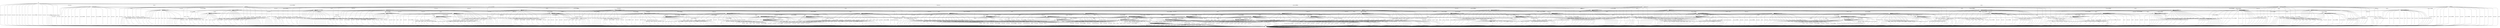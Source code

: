 digraph T4 {
0 [label="0"];
1 [label="1", shape=doublecircle];
2 [label="2"];
3 [label="3"];
4 [label="4"];
5 [label="5"];
6 [label="6"];
7 [label="7"];
8 [label="8"];
9 [label="9"];
10 [label="10"];
11 [label="11"];
12 [label="12"];
13 [label="13"];
14 [label="14"];
15 [label="15"];
16 [label="16"];
17 [label="17"];
18 [label="18"];
19 [label="19"];
20 [label="20"];
21 [label="21"];
22 [label="22"];
23 [label="23"];
24 [label="24"];
25 [label="25"];
26 [label="26"];
27 [label="27"];
28 [label="28"];
29 [label="29"];
30 [label="30"];
31 [label="31"];
32 [label="32"];
33 [label="33"];
34 [label="34"];
35 [label="35"];
36 [label="36"];
37 [label="37"];
38 [label="38"];
39 [label="39"];
40 [label="40"];
41 [label="41"];
42 [label="42"];
43 [label="43"];
44 [label="44"];
45 [label="45"];
46 [label="46"];
47 [label="47"];
48 [label="48"];
49 [label="49"];
50 [label="50"];
51 [label="51"];
52 [label="52"];
53 [label="53"];
54 [label="54"];
55 [label="55"];
56 [label="56"];
57 [label="57"];
58 [label="58"];
59 [label="59"];
60 [label="60"];
61 [label="61"];
62 [label="62"];
63 [label="63"];
64 [label="64"];
0 -> 0  [label="usr2_ni1_ne1"];
0 -> 0  [label="ai3_ce2"];
0 -> 0  [label="usr2_ai1_VoidReply"];
0 -> 0  [label="usr1_ai3_re2"];
0 -> 0  [label="usr1_ai2_re3"];
0 -> 0  [label="ai2_ce3"];
0 -> 0  [label="ai1_ce3"];
0 -> 0  [label="ai4_ce1"];
0 -> 0  [label="ai2_ce1"];
0 -> 0  [label="ai1_ce1"];
0 -> 0  [label="usr1_ai3_re1"];
0 -> 0  [label="usr1_ai2_VoidReply"];
0 -> 0  [label="usr4_ai1_VoidReply"];
0 -> 0  [label="ai3_ce1"];
0 -> 0  [label="usr1_ai2_re2"];
0 -> 0  [label="usr3_ai1_re1"];
0 -> 0  [label="usr1_ai2_re1"];
0 -> 0  [label="usr1_ai4_re1"];
0 -> 0  [label="usr1_ai1_VoidReply"];
0 -> 0  [label="usr1_ai4_re2"];
0 -> 0  [label="ai1_ce2"];
1 -> 0  [label="usr2_ni1_ne1"];
1 -> 0  [label="ai3_ce2"];
1 -> 1  [label="usr2_ai1_VoidReply"];
1 -> 0  [label="usr1_ai3_re2"];
1 -> 0  [label="usr1_ai2_re3"];
1 -> 1  [label="ai2_ce3"];
1 -> 0  [label="ai1_ce3"];
1 -> 0  [label="ai4_ce1"];
1 -> 0  [label="ai2_ce1"];
1 -> 0  [label="ai1_ce1"];
1 -> 0  [label="usr1_ai3_re1"];
1 -> 1  [label="usr1_ai2_VoidReply"];
1 -> 0  [label="usr4_ai1_VoidReply"];
1 -> 1  [label="ai3_ce1"];
1 -> 0  [label="usr1_ai2_re2"];
1 -> 1  [label="usr3_ai1_re1"];
1 -> 1  [label="usr1_ai2_re1"];
1 -> 0  [label="usr1_ai4_re1"];
1 -> 0  [label="usr1_ai1_VoidReply"];
1 -> 0  [label="usr1_ai4_re2"];
1 -> 0  [label="ai1_ce2"];
2 -> 0  [label="usr2_ni1_ne1"];
2 -> 0  [label="ai3_ce2"];
2 -> 1  [label="usr2_ai1_VoidReply"];
2 -> 0  [label="usr1_ai3_re2"];
2 -> 0  [label="usr1_ai2_re3"];
2 -> 2  [label="ai2_ce3"];
2 -> 0  [label="ai1_ce3"];
2 -> 0  [label="ai4_ce1"];
2 -> 0  [label="ai2_ce1"];
2 -> 0  [label="ai1_ce1"];
2 -> 0  [label="usr1_ai3_re1"];
2 -> 2  [label="usr1_ai2_VoidReply"];
2 -> 0  [label="usr4_ai1_VoidReply"];
2 -> 2  [label="ai3_ce1"];
2 -> 0  [label="usr1_ai2_re2"];
2 -> 2  [label="usr3_ai1_re1"];
2 -> 2  [label="usr1_ai2_re1"];
2 -> 0  [label="usr1_ai4_re1"];
2 -> 0  [label="usr1_ai1_VoidReply"];
2 -> 0  [label="usr1_ai4_re2"];
2 -> 0  [label="ai1_ce2"];
3 -> 0  [label="usr2_ni1_ne1"];
3 -> 0  [label="ai3_ce2"];
3 -> 3  [label="usr2_ai1_VoidReply"];
3 -> 0  [label="usr1_ai3_re2"];
3 -> 0  [label="usr1_ai2_re3"];
3 -> 1  [label="ai2_ce3"];
3 -> 0  [label="ai1_ce3"];
3 -> 0  [label="ai4_ce1"];
3 -> 0  [label="ai2_ce1"];
3 -> 0  [label="ai1_ce1"];
3 -> 0  [label="usr1_ai3_re1"];
3 -> 3  [label="usr1_ai2_VoidReply"];
3 -> 0  [label="usr4_ai1_VoidReply"];
3 -> 3  [label="ai3_ce1"];
3 -> 0  [label="usr1_ai2_re2"];
3 -> 3  [label="usr3_ai1_re1"];
3 -> 3  [label="usr1_ai2_re1"];
3 -> 0  [label="usr1_ai4_re1"];
3 -> 0  [label="usr1_ai1_VoidReply"];
3 -> 0  [label="usr1_ai4_re2"];
3 -> 0  [label="ai1_ce2"];
4 -> 0  [label="usr2_ni1_ne1"];
4 -> 0  [label="ai3_ce2"];
4 -> 4  [label="usr2_ai1_VoidReply"];
4 -> 0  [label="usr1_ai3_re2"];
4 -> 0  [label="usr1_ai2_re3"];
4 -> 4  [label="ai2_ce3"];
4 -> 0  [label="ai1_ce3"];
4 -> 0  [label="ai4_ce1"];
4 -> 0  [label="ai2_ce1"];
4 -> 0  [label="ai1_ce1"];
4 -> 0  [label="usr1_ai3_re1"];
4 -> 1  [label="usr1_ai2_VoidReply"];
4 -> 0  [label="usr4_ai1_VoidReply"];
4 -> 4  [label="ai3_ce1"];
4 -> 0  [label="usr1_ai2_re2"];
4 -> 4  [label="usr3_ai1_re1"];
4 -> 4  [label="usr1_ai2_re1"];
4 -> 0  [label="usr1_ai4_re1"];
4 -> 0  [label="usr1_ai1_VoidReply"];
4 -> 0  [label="usr1_ai4_re2"];
4 -> 0  [label="ai1_ce2"];
5 -> 0  [label="usr2_ni1_ne1"];
5 -> 0  [label="ai3_ce2"];
5 -> 5  [label="usr2_ai1_VoidReply"];
5 -> 0  [label="usr1_ai3_re2"];
5 -> 0  [label="usr1_ai2_re3"];
5 -> 5  [label="ai2_ce3"];
5 -> 0  [label="ai1_ce3"];
5 -> 0  [label="ai4_ce1"];
5 -> 0  [label="ai2_ce1"];
5 -> 0  [label="ai1_ce1"];
5 -> 0  [label="usr1_ai3_re1"];
5 -> 5  [label="usr1_ai2_VoidReply"];
5 -> 0  [label="usr4_ai1_VoidReply"];
5 -> 1  [label="ai3_ce1"];
5 -> 0  [label="usr1_ai2_re2"];
5 -> 5  [label="usr3_ai1_re1"];
5 -> 5  [label="usr1_ai2_re1"];
5 -> 0  [label="usr1_ai4_re1"];
5 -> 0  [label="usr1_ai1_VoidReply"];
5 -> 0  [label="usr1_ai4_re2"];
5 -> 0  [label="ai1_ce2"];
6 -> 0  [label="usr2_ni1_ne1"];
6 -> 0  [label="ai3_ce2"];
6 -> 6  [label="usr2_ai1_VoidReply"];
6 -> 0  [label="usr1_ai3_re2"];
6 -> 0  [label="usr1_ai2_re3"];
6 -> 6  [label="ai2_ce3"];
6 -> 0  [label="ai1_ce3"];
6 -> 0  [label="ai4_ce1"];
6 -> 0  [label="ai2_ce1"];
6 -> 0  [label="ai1_ce1"];
6 -> 0  [label="usr1_ai3_re1"];
6 -> 6  [label="usr1_ai2_VoidReply"];
6 -> 0  [label="usr4_ai1_VoidReply"];
6 -> 6  [label="ai3_ce1"];
6 -> 0  [label="usr1_ai2_re2"];
6 -> 1  [label="usr3_ai1_re1"];
6 -> 6  [label="usr1_ai2_re1"];
6 -> 0  [label="usr1_ai4_re1"];
6 -> 0  [label="usr1_ai1_VoidReply"];
6 -> 0  [label="usr1_ai4_re2"];
6 -> 0  [label="ai1_ce2"];
7 -> 0  [label="usr2_ni1_ne1"];
7 -> 0  [label="ai3_ce2"];
7 -> 7  [label="usr2_ai1_VoidReply"];
7 -> 0  [label="usr1_ai3_re2"];
7 -> 0  [label="usr1_ai2_re3"];
7 -> 7  [label="ai2_ce3"];
7 -> 0  [label="ai1_ce3"];
7 -> 0  [label="ai4_ce1"];
7 -> 0  [label="ai2_ce1"];
7 -> 0  [label="ai1_ce1"];
7 -> 0  [label="usr1_ai3_re1"];
7 -> 7  [label="usr1_ai2_VoidReply"];
7 -> 0  [label="usr4_ai1_VoidReply"];
7 -> 7  [label="ai3_ce1"];
7 -> 0  [label="usr1_ai2_re2"];
7 -> 7  [label="usr3_ai1_re1"];
7 -> 1  [label="usr1_ai2_re1"];
7 -> 0  [label="usr1_ai4_re1"];
7 -> 0  [label="usr1_ai1_VoidReply"];
7 -> 0  [label="usr1_ai4_re2"];
7 -> 0  [label="ai1_ce2"];
8 -> 0  [label="usr2_ni1_ne1"];
8 -> 0  [label="ai3_ce2"];
8 -> 3  [label="usr2_ai1_VoidReply"];
8 -> 0  [label="usr1_ai3_re2"];
8 -> 0  [label="usr1_ai2_re3"];
8 -> 2  [label="ai2_ce3"];
8 -> 0  [label="ai1_ce3"];
8 -> 0  [label="ai4_ce1"];
8 -> 0  [label="ai2_ce1"];
8 -> 0  [label="ai1_ce1"];
8 -> 0  [label="usr1_ai3_re1"];
8 -> 8  [label="usr1_ai2_VoidReply"];
8 -> 0  [label="usr4_ai1_VoidReply"];
8 -> 8  [label="ai3_ce1"];
8 -> 0  [label="usr1_ai2_re2"];
8 -> 8  [label="usr3_ai1_re1"];
8 -> 8  [label="usr1_ai2_re1"];
8 -> 0  [label="usr1_ai4_re1"];
8 -> 0  [label="usr1_ai1_VoidReply"];
8 -> 0  [label="usr1_ai4_re2"];
8 -> 0  [label="ai1_ce2"];
9 -> 0  [label="usr2_ni1_ne1"];
9 -> 0  [label="ai3_ce2"];
9 -> 9  [label="usr2_ai1_VoidReply"];
9 -> 0  [label="usr1_ai3_re2"];
9 -> 0  [label="usr1_ai2_re3"];
9 -> 4  [label="ai2_ce3"];
9 -> 0  [label="ai1_ce3"];
9 -> 0  [label="ai4_ce1"];
9 -> 0  [label="ai2_ce1"];
9 -> 0  [label="ai1_ce1"];
9 -> 0  [label="usr1_ai3_re1"];
9 -> 3  [label="usr1_ai2_VoidReply"];
9 -> 0  [label="usr4_ai1_VoidReply"];
9 -> 9  [label="ai3_ce1"];
9 -> 0  [label="usr1_ai2_re2"];
9 -> 9  [label="usr3_ai1_re1"];
9 -> 9  [label="usr1_ai2_re1"];
9 -> 0  [label="usr1_ai4_re1"];
9 -> 0  [label="usr1_ai1_VoidReply"];
9 -> 0  [label="usr1_ai4_re2"];
9 -> 0  [label="ai1_ce2"];
10 -> 0  [label="usr2_ni1_ne1"];
10 -> 0  [label="ai3_ce2"];
10 -> 10  [label="usr2_ai1_VoidReply"];
10 -> 0  [label="usr1_ai3_re2"];
10 -> 0  [label="usr1_ai2_re3"];
10 -> 5  [label="ai2_ce3"];
10 -> 0  [label="ai1_ce3"];
10 -> 0  [label="ai4_ce1"];
10 -> 0  [label="ai2_ce1"];
10 -> 0  [label="ai1_ce1"];
10 -> 0  [label="usr1_ai3_re1"];
10 -> 10  [label="usr1_ai2_VoidReply"];
10 -> 0  [label="usr4_ai1_VoidReply"];
10 -> 3  [label="ai3_ce1"];
10 -> 0  [label="usr1_ai2_re2"];
10 -> 10  [label="usr3_ai1_re1"];
10 -> 10  [label="usr1_ai2_re1"];
10 -> 0  [label="usr1_ai4_re1"];
10 -> 0  [label="usr1_ai1_VoidReply"];
10 -> 0  [label="usr1_ai4_re2"];
10 -> 0  [label="ai1_ce2"];
11 -> 0  [label="usr2_ni1_ne1"];
11 -> 0  [label="ai3_ce2"];
11 -> 11  [label="usr2_ai1_VoidReply"];
11 -> 0  [label="usr1_ai3_re2"];
11 -> 0  [label="usr1_ai2_re3"];
11 -> 6  [label="ai2_ce3"];
11 -> 0  [label="ai1_ce3"];
11 -> 0  [label="ai4_ce1"];
11 -> 0  [label="ai2_ce1"];
11 -> 0  [label="ai1_ce1"];
11 -> 0  [label="usr1_ai3_re1"];
11 -> 11  [label="usr1_ai2_VoidReply"];
11 -> 0  [label="usr4_ai1_VoidReply"];
11 -> 11  [label="ai3_ce1"];
11 -> 0  [label="usr1_ai2_re2"];
11 -> 3  [label="usr3_ai1_re1"];
11 -> 11  [label="usr1_ai2_re1"];
11 -> 0  [label="usr1_ai4_re1"];
11 -> 0  [label="usr1_ai1_VoidReply"];
11 -> 0  [label="usr1_ai4_re2"];
11 -> 0  [label="ai1_ce2"];
12 -> 0  [label="usr2_ni1_ne1"];
12 -> 0  [label="ai3_ce2"];
12 -> 12  [label="usr2_ai1_VoidReply"];
12 -> 0  [label="usr1_ai3_re2"];
12 -> 0  [label="usr1_ai2_re3"];
12 -> 7  [label="ai2_ce3"];
12 -> 0  [label="ai1_ce3"];
12 -> 0  [label="ai4_ce1"];
12 -> 0  [label="ai2_ce1"];
12 -> 0  [label="ai1_ce1"];
12 -> 0  [label="usr1_ai3_re1"];
12 -> 12  [label="usr1_ai2_VoidReply"];
12 -> 0  [label="usr4_ai1_VoidReply"];
12 -> 12  [label="ai3_ce1"];
12 -> 0  [label="usr1_ai2_re2"];
12 -> 12  [label="usr3_ai1_re1"];
12 -> 3  [label="usr1_ai2_re1"];
12 -> 0  [label="usr1_ai4_re1"];
12 -> 0  [label="usr1_ai1_VoidReply"];
12 -> 0  [label="usr1_ai4_re2"];
12 -> 0  [label="ai1_ce2"];
13 -> 0  [label="usr2_ni1_ne1"];
13 -> 0  [label="ai3_ce2"];
13 -> 4  [label="usr2_ai1_VoidReply"];
13 -> 0  [label="usr1_ai3_re2"];
13 -> 0  [label="usr1_ai2_re3"];
13 -> 13  [label="ai2_ce3"];
13 -> 0  [label="ai1_ce3"];
13 -> 0  [label="ai4_ce1"];
13 -> 0  [label="ai2_ce1"];
13 -> 0  [label="ai1_ce1"];
13 -> 0  [label="usr1_ai3_re1"];
13 -> 2  [label="usr1_ai2_VoidReply"];
13 -> 0  [label="usr4_ai1_VoidReply"];
13 -> 13  [label="ai3_ce1"];
13 -> 0  [label="usr1_ai2_re2"];
13 -> 13  [label="usr3_ai1_re1"];
13 -> 13  [label="usr1_ai2_re1"];
13 -> 0  [label="usr1_ai4_re1"];
13 -> 0  [label="usr1_ai1_VoidReply"];
13 -> 0  [label="usr1_ai4_re2"];
13 -> 0  [label="ai1_ce2"];
14 -> 0  [label="usr2_ni1_ne1"];
14 -> 0  [label="ai3_ce2"];
14 -> 5  [label="usr2_ai1_VoidReply"];
14 -> 0  [label="usr1_ai3_re2"];
14 -> 0  [label="usr1_ai2_re3"];
14 -> 14  [label="ai2_ce3"];
14 -> 0  [label="ai1_ce3"];
14 -> 0  [label="ai4_ce1"];
14 -> 0  [label="ai2_ce1"];
14 -> 0  [label="ai1_ce1"];
14 -> 0  [label="usr1_ai3_re1"];
14 -> 14  [label="usr1_ai2_VoidReply"];
14 -> 0  [label="usr4_ai1_VoidReply"];
14 -> 2  [label="ai3_ce1"];
14 -> 0  [label="usr1_ai2_re2"];
14 -> 14  [label="usr3_ai1_re1"];
14 -> 14  [label="usr1_ai2_re1"];
14 -> 0  [label="usr1_ai4_re1"];
14 -> 0  [label="usr1_ai1_VoidReply"];
14 -> 0  [label="usr1_ai4_re2"];
14 -> 0  [label="ai1_ce2"];
15 -> 0  [label="usr2_ni1_ne1"];
15 -> 0  [label="ai3_ce2"];
15 -> 6  [label="usr2_ai1_VoidReply"];
15 -> 0  [label="usr1_ai3_re2"];
15 -> 0  [label="usr1_ai2_re3"];
15 -> 15  [label="ai2_ce3"];
15 -> 0  [label="ai1_ce3"];
15 -> 0  [label="ai4_ce1"];
15 -> 0  [label="ai2_ce1"];
15 -> 0  [label="ai1_ce1"];
15 -> 0  [label="usr1_ai3_re1"];
15 -> 15  [label="usr1_ai2_VoidReply"];
15 -> 0  [label="usr4_ai1_VoidReply"];
15 -> 15  [label="ai3_ce1"];
15 -> 0  [label="usr1_ai2_re2"];
15 -> 2  [label="usr3_ai1_re1"];
15 -> 15  [label="usr1_ai2_re1"];
15 -> 0  [label="usr1_ai4_re1"];
15 -> 0  [label="usr1_ai1_VoidReply"];
15 -> 0  [label="usr1_ai4_re2"];
15 -> 0  [label="ai1_ce2"];
16 -> 0  [label="usr2_ni1_ne1"];
16 -> 0  [label="ai3_ce2"];
16 -> 7  [label="usr2_ai1_VoidReply"];
16 -> 0  [label="usr1_ai3_re2"];
16 -> 0  [label="usr1_ai2_re3"];
16 -> 16  [label="ai2_ce3"];
16 -> 0  [label="ai1_ce3"];
16 -> 0  [label="ai4_ce1"];
16 -> 0  [label="ai2_ce1"];
16 -> 0  [label="ai1_ce1"];
16 -> 0  [label="usr1_ai3_re1"];
16 -> 16  [label="usr1_ai2_VoidReply"];
16 -> 0  [label="usr4_ai1_VoidReply"];
16 -> 16  [label="ai3_ce1"];
16 -> 0  [label="usr1_ai2_re2"];
16 -> 16  [label="usr3_ai1_re1"];
16 -> 2  [label="usr1_ai2_re1"];
16 -> 0  [label="usr1_ai4_re1"];
16 -> 0  [label="usr1_ai1_VoidReply"];
16 -> 0  [label="usr1_ai4_re2"];
16 -> 0  [label="ai1_ce2"];
17 -> 0  [label="usr2_ni1_ne1"];
17 -> 0  [label="ai3_ce2"];
17 -> 17  [label="usr2_ai1_VoidReply"];
17 -> 0  [label="usr1_ai3_re2"];
17 -> 0  [label="usr1_ai2_re3"];
17 -> 17  [label="ai2_ce3"];
17 -> 0  [label="ai1_ce3"];
17 -> 0  [label="ai4_ce1"];
17 -> 0  [label="ai2_ce1"];
17 -> 0  [label="ai1_ce1"];
17 -> 0  [label="usr1_ai3_re1"];
17 -> 5  [label="usr1_ai2_VoidReply"];
17 -> 0  [label="usr4_ai1_VoidReply"];
17 -> 4  [label="ai3_ce1"];
17 -> 0  [label="usr1_ai2_re2"];
17 -> 17  [label="usr3_ai1_re1"];
17 -> 17  [label="usr1_ai2_re1"];
17 -> 0  [label="usr1_ai4_re1"];
17 -> 0  [label="usr1_ai1_VoidReply"];
17 -> 0  [label="usr1_ai4_re2"];
17 -> 0  [label="ai1_ce2"];
18 -> 0  [label="usr2_ni1_ne1"];
18 -> 0  [label="ai3_ce2"];
18 -> 18  [label="usr2_ai1_VoidReply"];
18 -> 0  [label="usr1_ai3_re2"];
18 -> 0  [label="usr1_ai2_re3"];
18 -> 18  [label="ai2_ce3"];
18 -> 0  [label="ai1_ce3"];
18 -> 0  [label="ai4_ce1"];
18 -> 0  [label="ai2_ce1"];
18 -> 0  [label="ai1_ce1"];
18 -> 0  [label="usr1_ai3_re1"];
18 -> 6  [label="usr1_ai2_VoidReply"];
18 -> 0  [label="usr4_ai1_VoidReply"];
18 -> 18  [label="ai3_ce1"];
18 -> 0  [label="usr1_ai2_re2"];
18 -> 4  [label="usr3_ai1_re1"];
18 -> 18  [label="usr1_ai2_re1"];
18 -> 0  [label="usr1_ai4_re1"];
18 -> 0  [label="usr1_ai1_VoidReply"];
18 -> 0  [label="usr1_ai4_re2"];
18 -> 0  [label="ai1_ce2"];
19 -> 0  [label="usr2_ni1_ne1"];
19 -> 0  [label="ai3_ce2"];
19 -> 19  [label="usr2_ai1_VoidReply"];
19 -> 0  [label="usr1_ai3_re2"];
19 -> 0  [label="usr1_ai2_re3"];
19 -> 19  [label="ai2_ce3"];
19 -> 0  [label="ai1_ce3"];
19 -> 0  [label="ai4_ce1"];
19 -> 0  [label="ai2_ce1"];
19 -> 0  [label="ai1_ce1"];
19 -> 0  [label="usr1_ai3_re1"];
19 -> 7  [label="usr1_ai2_VoidReply"];
19 -> 0  [label="usr4_ai1_VoidReply"];
19 -> 19  [label="ai3_ce1"];
19 -> 0  [label="usr1_ai2_re2"];
19 -> 19  [label="usr3_ai1_re1"];
19 -> 4  [label="usr1_ai2_re1"];
19 -> 0  [label="usr1_ai4_re1"];
19 -> 0  [label="usr1_ai1_VoidReply"];
19 -> 0  [label="usr1_ai4_re2"];
19 -> 0  [label="ai1_ce2"];
20 -> 0  [label="usr2_ni1_ne1"];
20 -> 0  [label="ai3_ce2"];
20 -> 20  [label="usr2_ai1_VoidReply"];
20 -> 0  [label="usr1_ai3_re2"];
20 -> 0  [label="usr1_ai2_re3"];
20 -> 20  [label="ai2_ce3"];
20 -> 0  [label="ai1_ce3"];
20 -> 0  [label="ai4_ce1"];
20 -> 0  [label="ai2_ce1"];
20 -> 0  [label="ai1_ce1"];
20 -> 0  [label="usr1_ai3_re1"];
20 -> 20  [label="usr1_ai2_VoidReply"];
20 -> 0  [label="usr4_ai1_VoidReply"];
20 -> 6  [label="ai3_ce1"];
20 -> 0  [label="usr1_ai2_re2"];
20 -> 5  [label="usr3_ai1_re1"];
20 -> 20  [label="usr1_ai2_re1"];
20 -> 0  [label="usr1_ai4_re1"];
20 -> 0  [label="usr1_ai1_VoidReply"];
20 -> 0  [label="usr1_ai4_re2"];
20 -> 0  [label="ai1_ce2"];
21 -> 0  [label="usr2_ni1_ne1"];
21 -> 0  [label="ai3_ce2"];
21 -> 21  [label="usr2_ai1_VoidReply"];
21 -> 0  [label="usr1_ai3_re2"];
21 -> 0  [label="usr1_ai2_re3"];
21 -> 21  [label="ai2_ce3"];
21 -> 0  [label="ai1_ce3"];
21 -> 0  [label="ai4_ce1"];
21 -> 0  [label="ai2_ce1"];
21 -> 0  [label="ai1_ce1"];
21 -> 0  [label="usr1_ai3_re1"];
21 -> 21  [label="usr1_ai2_VoidReply"];
21 -> 0  [label="usr4_ai1_VoidReply"];
21 -> 21  [label="ai3_ce1"];
21 -> 0  [label="usr1_ai2_re2"];
21 -> 7  [label="usr3_ai1_re1"];
21 -> 6  [label="usr1_ai2_re1"];
21 -> 0  [label="usr1_ai4_re1"];
21 -> 0  [label="usr1_ai1_VoidReply"];
21 -> 0  [label="usr1_ai4_re2"];
21 -> 0  [label="ai1_ce2"];
22 -> 0  [label="usr2_ni1_ne1"];
22 -> 0  [label="ai3_ce2"];
22 -> 18  [label="usr2_ai1_VoidReply"];
22 -> 0  [label="usr1_ai3_re2"];
22 -> 0  [label="usr1_ai2_re3"];
22 -> 22  [label="ai2_ce3"];
22 -> 0  [label="ai1_ce3"];
22 -> 0  [label="ai4_ce1"];
22 -> 0  [label="ai2_ce1"];
22 -> 0  [label="ai1_ce1"];
22 -> 0  [label="usr1_ai3_re1"];
22 -> 15  [label="usr1_ai2_VoidReply"];
22 -> 0  [label="usr4_ai1_VoidReply"];
22 -> 22  [label="ai3_ce1"];
22 -> 0  [label="usr1_ai2_re2"];
22 -> 13  [label="usr3_ai1_re1"];
22 -> 22  [label="usr1_ai2_re1"];
22 -> 0  [label="usr1_ai4_re1"];
22 -> 0  [label="usr1_ai1_VoidReply"];
22 -> 0  [label="usr1_ai4_re2"];
22 -> 0  [label="ai1_ce2"];
23 -> 0  [label="usr2_ni1_ne1"];
23 -> 0  [label="ai3_ce2"];
23 -> 23  [label="usr2_ai1_VoidReply"];
23 -> 0  [label="usr1_ai3_re2"];
23 -> 0  [label="usr1_ai2_re3"];
23 -> 18  [label="ai2_ce3"];
23 -> 0  [label="ai1_ce3"];
23 -> 0  [label="ai4_ce1"];
23 -> 0  [label="ai2_ce1"];
23 -> 0  [label="ai1_ce1"];
23 -> 0  [label="usr1_ai3_re1"];
23 -> 11  [label="usr1_ai2_VoidReply"];
23 -> 0  [label="usr4_ai1_VoidReply"];
23 -> 23  [label="ai3_ce1"];
23 -> 0  [label="usr1_ai2_re2"];
23 -> 9  [label="usr3_ai1_re1"];
23 -> 23  [label="usr1_ai2_re1"];
23 -> 0  [label="usr1_ai4_re1"];
23 -> 0  [label="usr1_ai1_VoidReply"];
23 -> 0  [label="usr1_ai4_re2"];
23 -> 0  [label="ai1_ce2"];
24 -> 0  [label="usr2_ni1_ne1"];
24 -> 0  [label="ai3_ce2"];
24 -> 24  [label="usr2_ai1_VoidReply"];
24 -> 0  [label="usr1_ai3_re2"];
24 -> 0  [label="usr1_ai2_re3"];
24 -> 24  [label="ai2_ce3"];
24 -> 0  [label="ai1_ce3"];
24 -> 0  [label="ai4_ce1"];
24 -> 0  [label="ai2_ce1"];
24 -> 0  [label="ai1_ce1"];
24 -> 0  [label="usr1_ai3_re1"];
24 -> 20  [label="usr1_ai2_VoidReply"];
24 -> 0  [label="usr4_ai1_VoidReply"];
24 -> 18  [label="ai3_ce1"];
24 -> 0  [label="usr1_ai2_re2"];
24 -> 17  [label="usr3_ai1_re1"];
24 -> 24  [label="usr1_ai2_re1"];
24 -> 0  [label="usr1_ai4_re1"];
24 -> 0  [label="usr1_ai1_VoidReply"];
24 -> 0  [label="usr1_ai4_re2"];
24 -> 0  [label="ai1_ce2"];
25 -> 0  [label="usr2_ni1_ne1"];
25 -> 0  [label="ai3_ce2"];
25 -> 25  [label="usr2_ai1_VoidReply"];
25 -> 0  [label="usr1_ai3_re2"];
25 -> 0  [label="usr1_ai2_re3"];
25 -> 25  [label="ai2_ce3"];
25 -> 0  [label="ai1_ce3"];
25 -> 0  [label="ai4_ce1"];
25 -> 0  [label="ai2_ce1"];
25 -> 0  [label="ai1_ce1"];
25 -> 0  [label="usr1_ai3_re1"];
25 -> 21  [label="usr1_ai2_VoidReply"];
25 -> 0  [label="usr4_ai1_VoidReply"];
25 -> 25  [label="ai3_ce1"];
25 -> 0  [label="usr1_ai2_re2"];
25 -> 19  [label="usr3_ai1_re1"];
25 -> 18  [label="usr1_ai2_re1"];
25 -> 0  [label="usr1_ai4_re1"];
25 -> 0  [label="usr1_ai1_VoidReply"];
25 -> 0  [label="usr1_ai4_re2"];
25 -> 0  [label="ai1_ce2"];
26 -> 0  [label="usr2_ni1_ne1"];
26 -> 0  [label="ai3_ce2"];
26 -> 10  [label="usr2_ai1_VoidReply"];
26 -> 0  [label="usr1_ai3_re2"];
26 -> 0  [label="usr1_ai2_re3"];
26 -> 14  [label="ai2_ce3"];
26 -> 0  [label="ai1_ce3"];
26 -> 0  [label="ai4_ce1"];
26 -> 0  [label="ai2_ce1"];
26 -> 0  [label="ai1_ce1"];
26 -> 0  [label="usr1_ai3_re1"];
26 -> 26  [label="usr1_ai2_VoidReply"];
26 -> 0  [label="usr4_ai1_VoidReply"];
26 -> 8  [label="ai3_ce1"];
26 -> 0  [label="usr1_ai2_re2"];
26 -> 26  [label="usr3_ai1_re1"];
26 -> 26  [label="usr1_ai2_re1"];
26 -> 0  [label="usr1_ai4_re1"];
26 -> 0  [label="usr1_ai1_VoidReply"];
26 -> 0  [label="usr1_ai4_re2"];
26 -> 0  [label="ai1_ce2"];
27 -> 0  [label="usr2_ni1_ne1"];
27 -> 0  [label="ai3_ce2"];
27 -> 17  [label="usr2_ai1_VoidReply"];
27 -> 0  [label="usr1_ai3_re2"];
27 -> 0  [label="usr1_ai2_re3"];
27 -> 27  [label="ai2_ce3"];
27 -> 0  [label="ai1_ce3"];
27 -> 0  [label="ai4_ce1"];
27 -> 0  [label="ai2_ce1"];
27 -> 0  [label="ai1_ce1"];
27 -> 0  [label="usr1_ai3_re1"];
27 -> 14  [label="usr1_ai2_VoidReply"];
27 -> 0  [label="usr4_ai1_VoidReply"];
27 -> 13  [label="ai3_ce1"];
27 -> 0  [label="usr1_ai2_re2"];
27 -> 27  [label="usr3_ai1_re1"];
27 -> 27  [label="usr1_ai2_re1"];
27 -> 0  [label="usr1_ai4_re1"];
27 -> 0  [label="usr1_ai1_VoidReply"];
27 -> 0  [label="usr1_ai4_re2"];
27 -> 0  [label="ai1_ce2"];
28 -> 0  [label="usr2_ni1_ne1"];
28 -> 0  [label="ai3_ce2"];
28 -> 20  [label="usr2_ai1_VoidReply"];
28 -> 0  [label="usr1_ai3_re2"];
28 -> 0  [label="usr1_ai2_re3"];
28 -> 28  [label="ai2_ce3"];
28 -> 0  [label="ai1_ce3"];
28 -> 0  [label="ai4_ce1"];
28 -> 0  [label="ai2_ce1"];
28 -> 0  [label="ai1_ce1"];
28 -> 0  [label="usr1_ai3_re1"];
28 -> 28  [label="usr1_ai2_VoidReply"];
28 -> 0  [label="usr4_ai1_VoidReply"];
28 -> 15  [label="ai3_ce1"];
28 -> 0  [label="usr1_ai2_re2"];
28 -> 14  [label="usr3_ai1_re1"];
28 -> 28  [label="usr1_ai2_re1"];
28 -> 0  [label="usr1_ai4_re1"];
28 -> 0  [label="usr1_ai1_VoidReply"];
28 -> 0  [label="usr1_ai4_re2"];
28 -> 0  [label="ai1_ce2"];
29 -> 0  [label="usr2_ni1_ne1"];
29 -> 0  [label="ai3_ce2"];
29 -> 44  [label="usr2_ai1_VoidReply"];
29 -> 0  [label="usr1_ai3_re2"];
29 -> 0  [label="usr1_ai2_re3"];
29 -> 29  [label="ai2_ce3"];
29 -> 0  [label="ai1_ce3"];
29 -> 0  [label="ai4_ce1"];
29 -> 0  [label="ai2_ce1"];
29 -> 0  [label="ai1_ce1"];
29 -> 0  [label="usr1_ai3_re1"];
29 -> 29  [label="usr1_ai2_VoidReply"];
29 -> 0  [label="usr4_ai1_VoidReply"];
29 -> 16  [label="ai3_ce1"];
29 -> 0  [label="usr1_ai2_re2"];
29 -> 29  [label="usr3_ai1_re1"];
29 -> 14  [label="usr1_ai2_re1"];
29 -> 0  [label="usr1_ai4_re1"];
29 -> 0  [label="usr1_ai1_VoidReply"];
29 -> 0  [label="usr1_ai4_re2"];
29 -> 0  [label="ai1_ce2"];
30 -> 0  [label="usr2_ni1_ne1"];
30 -> 0  [label="ai3_ce2"];
30 -> 9  [label="usr2_ai1_VoidReply"];
30 -> 0  [label="usr1_ai3_re2"];
30 -> 0  [label="usr1_ai2_re3"];
30 -> 13  [label="ai2_ce3"];
30 -> 0  [label="ai1_ce3"];
30 -> 0  [label="ai4_ce1"];
30 -> 0  [label="ai2_ce1"];
30 -> 0  [label="ai1_ce1"];
30 -> 0  [label="usr1_ai3_re1"];
30 -> 8  [label="usr1_ai2_VoidReply"];
30 -> 0  [label="usr4_ai1_VoidReply"];
30 -> 30  [label="ai3_ce1"];
30 -> 0  [label="usr1_ai2_re2"];
30 -> 30  [label="usr3_ai1_re1"];
30 -> 30  [label="usr1_ai2_re1"];
30 -> 0  [label="usr1_ai4_re1"];
30 -> 0  [label="usr1_ai1_VoidReply"];
30 -> 0  [label="usr1_ai4_re2"];
30 -> 0  [label="ai1_ce2"];
31 -> 0  [label="usr2_ni1_ne1"];
31 -> 0  [label="ai3_ce2"];
31 -> 19  [label="usr2_ai1_VoidReply"];
31 -> 0  [label="usr1_ai3_re2"];
31 -> 0  [label="usr1_ai2_re3"];
31 -> 31  [label="ai2_ce3"];
31 -> 0  [label="ai1_ce3"];
31 -> 0  [label="ai4_ce1"];
31 -> 0  [label="ai2_ce1"];
31 -> 0  [label="ai1_ce1"];
31 -> 0  [label="usr1_ai3_re1"];
31 -> 16  [label="usr1_ai2_VoidReply"];
31 -> 0  [label="usr4_ai1_VoidReply"];
31 -> 31  [label="ai3_ce1"];
31 -> 0  [label="usr1_ai2_re2"];
31 -> 31  [label="usr3_ai1_re1"];
31 -> 13  [label="usr1_ai2_re1"];
31 -> 0  [label="usr1_ai4_re1"];
31 -> 0  [label="usr1_ai1_VoidReply"];
31 -> 0  [label="usr1_ai4_re2"];
31 -> 0  [label="ai1_ce2"];
32 -> 0  [label="usr2_ni1_ne1"];
32 -> 0  [label="ai3_ce2"];
32 -> 24  [label="usr2_ai1_VoidReply"];
32 -> 0  [label="usr1_ai3_re2"];
32 -> 0  [label="usr1_ai2_re3"];
32 -> 32  [label="ai2_ce3"];
32 -> 0  [label="ai1_ce3"];
32 -> 0  [label="ai4_ce1"];
32 -> 0  [label="ai2_ce1"];
32 -> 0  [label="ai1_ce1"];
32 -> 0  [label="usr1_ai3_re1"];
32 -> 28  [label="usr1_ai2_VoidReply"];
32 -> 0  [label="usr4_ai1_VoidReply"];
32 -> 22  [label="ai3_ce1"];
32 -> 0  [label="usr1_ai2_re2"];
32 -> 27  [label="usr3_ai1_re1"];
32 -> 32  [label="usr1_ai2_re1"];
32 -> 0  [label="usr1_ai4_re1"];
32 -> 0  [label="usr1_ai1_VoidReply"];
32 -> 0  [label="usr1_ai4_re2"];
32 -> 0  [label="ai1_ce2"];
33 -> 0  [label="usr2_ni1_ne1"];
33 -> 0  [label="ai3_ce2"];
33 -> 33  [label="usr2_ai1_VoidReply"];
33 -> 0  [label="usr1_ai3_re2"];
33 -> 0  [label="usr1_ai2_re3"];
33 -> 24  [label="ai2_ce3"];
33 -> 0  [label="ai1_ce3"];
33 -> 0  [label="ai4_ce1"];
33 -> 0  [label="ai2_ce1"];
33 -> 0  [label="ai1_ce1"];
33 -> 0  [label="usr1_ai3_re1"];
33 -> 46  [label="usr1_ai2_VoidReply"];
33 -> 0  [label="usr4_ai1_VoidReply"];
33 -> 23  [label="ai3_ce1"];
33 -> 0  [label="usr1_ai2_re2"];
33 -> 51  [label="usr3_ai1_re1"];
33 -> 33  [label="usr1_ai2_re1"];
33 -> 0  [label="usr1_ai4_re1"];
33 -> 0  [label="usr1_ai1_VoidReply"];
33 -> 0  [label="usr1_ai4_re2"];
33 -> 0  [label="ai1_ce2"];
34 -> 0  [label="usr2_ni1_ne1"];
34 -> 0  [label="ai3_ce2"];
34 -> 34  [label="usr2_ai1_VoidReply"];
34 -> 0  [label="usr1_ai3_re2"];
34 -> 0  [label="usr1_ai2_re3"];
34 -> 34  [label="ai2_ce3"];
34 -> 0  [label="ai1_ce3"];
34 -> 0  [label="ai4_ce1"];
34 -> 0  [label="ai2_ce1"];
34 -> 0  [label="ai1_ce1"];
34 -> 0  [label="usr1_ai3_re1"];
34 -> 54  [label="usr1_ai2_VoidReply"];
34 -> 0  [label="usr4_ai1_VoidReply"];
34 -> 25  [label="ai3_ce1"];
34 -> 0  [label="usr1_ai2_re2"];
34 -> 52  [label="usr3_ai1_re1"];
34 -> 24  [label="usr1_ai2_re1"];
34 -> 0  [label="usr1_ai4_re1"];
34 -> 0  [label="usr1_ai1_VoidReply"];
34 -> 0  [label="usr1_ai4_re2"];
34 -> 0  [label="ai1_ce2"];
35 -> 0  [label="usr2_ni1_ne1"];
35 -> 0  [label="ai3_ce2"];
35 -> 51  [label="usr2_ai1_VoidReply"];
35 -> 0  [label="usr1_ai3_re2"];
35 -> 0  [label="usr1_ai2_re3"];
35 -> 27  [label="ai2_ce3"];
35 -> 0  [label="ai1_ce3"];
35 -> 0  [label="ai4_ce1"];
35 -> 0  [label="ai2_ce1"];
35 -> 0  [label="ai1_ce1"];
35 -> 0  [label="usr1_ai3_re1"];
35 -> 26  [label="usr1_ai2_VoidReply"];
35 -> 0  [label="usr4_ai1_VoidReply"];
35 -> 30  [label="ai3_ce1"];
35 -> 0  [label="usr1_ai2_re2"];
35 -> 35  [label="usr3_ai1_re1"];
35 -> 35  [label="usr1_ai2_re1"];
35 -> 0  [label="usr1_ai4_re1"];
35 -> 0  [label="usr1_ai1_VoidReply"];
35 -> 0  [label="usr1_ai4_re2"];
35 -> 0  [label="ai1_ce2"];
36 -> 0  [label="usr2_ni1_ne1"];
36 -> 0  [label="ai3_ce2"];
36 -> 46  [label="usr2_ai1_VoidReply"];
36 -> 0  [label="usr1_ai3_re2"];
36 -> 0  [label="usr1_ai2_re3"];
36 -> 28  [label="ai2_ce3"];
36 -> 0  [label="ai1_ce3"];
36 -> 0  [label="ai4_ce1"];
36 -> 0  [label="ai2_ce1"];
36 -> 0  [label="ai1_ce1"];
36 -> 0  [label="usr1_ai3_re1"];
36 -> 36  [label="usr1_ai2_VoidReply"];
36 -> 0  [label="usr4_ai1_VoidReply"];
36 -> 45  [label="ai3_ce1"];
36 -> 0  [label="usr1_ai2_re2"];
36 -> 26  [label="usr3_ai1_re1"];
36 -> 36  [label="usr1_ai2_re1"];
36 -> 0  [label="usr1_ai4_re1"];
36 -> 0  [label="usr1_ai1_VoidReply"];
36 -> 0  [label="usr1_ai4_re2"];
36 -> 0  [label="ai1_ce2"];
37 -> 0  [label="usr2_ni1_ne1"];
37 -> 0  [label="ai3_ce2"];
37 -> 50  [label="usr2_ai1_VoidReply"];
37 -> 0  [label="usr1_ai3_re2"];
37 -> 0  [label="usr1_ai2_re3"];
37 -> 29  [label="ai2_ce3"];
37 -> 0  [label="ai1_ce3"];
37 -> 0  [label="ai4_ce1"];
37 -> 0  [label="ai2_ce1"];
37 -> 0  [label="ai1_ce1"];
37 -> 0  [label="usr1_ai3_re1"];
37 -> 37  [label="usr1_ai2_VoidReply"];
37 -> 0  [label="usr4_ai1_VoidReply"];
37 -> 48  [label="ai3_ce1"];
37 -> 0  [label="usr1_ai2_re2"];
37 -> 37  [label="usr3_ai1_re1"];
37 -> 26  [label="usr1_ai2_re1"];
37 -> 0  [label="usr1_ai4_re1"];
37 -> 0  [label="usr1_ai1_VoidReply"];
37 -> 0  [label="usr1_ai4_re2"];
37 -> 0  [label="ai1_ce2"];
38 -> 0  [label="usr2_ni1_ne1"];
38 -> 0  [label="ai3_ce2"];
38 -> 52  [label="usr2_ai1_VoidReply"];
38 -> 0  [label="usr1_ai3_re2"];
38 -> 0  [label="usr1_ai2_re3"];
38 -> 38  [label="ai2_ce3"];
38 -> 0  [label="ai1_ce3"];
38 -> 0  [label="ai4_ce1"];
38 -> 0  [label="ai2_ce1"];
38 -> 0  [label="ai1_ce1"];
38 -> 0  [label="usr1_ai3_re1"];
38 -> 29  [label="usr1_ai2_VoidReply"];
38 -> 0  [label="usr4_ai1_VoidReply"];
38 -> 31  [label="ai3_ce1"];
38 -> 0  [label="usr1_ai2_re2"];
38 -> 38  [label="usr3_ai1_re1"];
38 -> 27  [label="usr1_ai2_re1"];
38 -> 0  [label="usr1_ai4_re1"];
38 -> 0  [label="usr1_ai1_VoidReply"];
38 -> 0  [label="usr1_ai4_re2"];
38 -> 0  [label="ai1_ce2"];
39 -> 0  [label="usr2_ni1_ne1"];
39 -> 0  [label="ai3_ce2"];
39 -> 54  [label="usr2_ai1_VoidReply"];
39 -> 0  [label="usr1_ai3_re2"];
39 -> 0  [label="usr1_ai2_re3"];
39 -> 39  [label="ai2_ce3"];
39 -> 0  [label="ai1_ce3"];
39 -> 0  [label="ai4_ce1"];
39 -> 0  [label="ai2_ce1"];
39 -> 0  [label="ai1_ce1"];
39 -> 0  [label="usr1_ai3_re1"];
39 -> 39  [label="usr1_ai2_VoidReply"];
39 -> 0  [label="usr4_ai1_VoidReply"];
39 -> 53  [label="ai3_ce1"];
39 -> 0  [label="usr1_ai2_re2"];
39 -> 29  [label="usr3_ai1_re1"];
39 -> 28  [label="usr1_ai2_re1"];
39 -> 0  [label="usr1_ai4_re1"];
39 -> 0  [label="usr1_ai1_VoidReply"];
39 -> 0  [label="usr1_ai4_re2"];
39 -> 0  [label="ai1_ce2"];
40 -> 0  [label="usr2_ni1_ne1"];
40 -> 0  [label="ai3_ce2"];
40 -> 33  [label="usr2_ai1_VoidReply"];
40 -> 0  [label="usr1_ai3_re2"];
40 -> 0  [label="usr1_ai2_re3"];
40 -> 32  [label="ai2_ce3"];
40 -> 0  [label="ai1_ce3"];
40 -> 0  [label="ai4_ce1"];
40 -> 0  [label="ai2_ce1"];
40 -> 0  [label="ai1_ce1"];
40 -> 0  [label="usr1_ai3_re1"];
40 -> 36  [label="usr1_ai2_VoidReply"];
40 -> 0  [label="usr4_ai1_VoidReply"];
40 -> 61  [label="ai3_ce1"];
40 -> 0  [label="usr1_ai2_re2"];
40 -> 35  [label="usr3_ai1_re1"];
40 -> 40  [label="usr1_ai2_re1"];
40 -> 0  [label="usr1_ai4_re1"];
40 -> 0  [label="usr1_ai1_VoidReply"];
40 -> 0  [label="usr1_ai4_re2"];
40 -> 0  [label="ai1_ce2"];
41 -> 0  [label="usr2_ni1_ne1"];
41 -> 0  [label="ai3_ce2"];
41 -> 34  [label="usr2_ai1_VoidReply"];
41 -> 0  [label="usr1_ai3_re2"];
41 -> 0  [label="usr1_ai2_re3"];
41 -> 41  [label="ai2_ce3"];
41 -> 0  [label="ai1_ce3"];
41 -> 0  [label="ai4_ce1"];
41 -> 0  [label="ai2_ce1"];
41 -> 0  [label="ai1_ce1"];
41 -> 0  [label="usr1_ai3_re1"];
41 -> 39  [label="usr1_ai2_VoidReply"];
41 -> 0  [label="usr4_ai1_VoidReply"];
41 -> 55  [label="ai3_ce1"];
41 -> 0  [label="usr1_ai2_re2"];
41 -> 38  [label="usr3_ai1_re1"];
41 -> 32  [label="usr1_ai2_re1"];
41 -> 0  [label="usr1_ai4_re1"];
41 -> 0  [label="usr1_ai1_VoidReply"];
41 -> 0  [label="usr1_ai4_re2"];
41 -> 0  [label="ai1_ce2"];
42 -> 0  [label="usr2_ni1_ne1"];
42 -> 0  [label="ai3_ce2"];
42 -> 58  [label="usr2_ai1_VoidReply"];
42 -> 0  [label="usr1_ai3_re2"];
42 -> 0  [label="usr1_ai2_re3"];
42 -> 39  [label="ai2_ce3"];
42 -> 0  [label="ai1_ce3"];
42 -> 0  [label="ai4_ce1"];
42 -> 0  [label="ai2_ce1"];
42 -> 0  [label="ai1_ce1"];
42 -> 0  [label="usr1_ai3_re1"];
42 -> 42  [label="usr1_ai2_VoidReply"];
42 -> 0  [label="usr4_ai1_VoidReply"];
42 -> 63  [label="ai3_ce1"];
42 -> 0  [label="usr1_ai2_re2"];
42 -> 37  [label="usr3_ai1_re1"];
42 -> 36  [label="usr1_ai2_re1"];
42 -> 0  [label="usr1_ai4_re1"];
42 -> 0  [label="usr1_ai1_VoidReply"];
42 -> 0  [label="usr1_ai4_re2"];
42 -> 0  [label="ai1_ce2"];
43 -> 0  [label="usr2_ni1_ne1"];
43 -> 0  [label="ai3_ce2"];
43 -> 60  [label="usr2_ai1_VoidReply"];
43 -> 0  [label="usr1_ai3_re2"];
43 -> 0  [label="usr1_ai2_re3"];
43 -> 41  [label="ai2_ce3"];
43 -> 0  [label="ai1_ce3"];
43 -> 0  [label="ai4_ce1"];
43 -> 0  [label="ai2_ce1"];
43 -> 0  [label="ai1_ce1"];
43 -> 0  [label="usr1_ai3_re1"];
43 -> 42  [label="usr1_ai2_VoidReply"];
43 -> 0  [label="usr4_ai1_VoidReply"];
43 -> 64  [label="ai3_ce1"];
43 -> 0  [label="usr1_ai2_re2"];
43 -> 57  [label="usr3_ai1_re1"];
43 -> 40  [label="usr1_ai2_re1"];
43 -> 0  [label="usr1_ai4_re1"];
43 -> 0  [label="usr1_ai1_VoidReply"];
43 -> 0  [label="usr1_ai4_re2"];
43 -> 0  [label="ai1_ce2"];
44 -> 0  [label="usr2_ni1_ne1"];
44 -> 0  [label="ai3_ce2"];
44 -> 44  [label="usr2_ai1_VoidReply"];
44 -> 0  [label="usr1_ai3_re2"];
44 -> 0  [label="usr1_ai2_re3"];
44 -> 44  [label="ai2_ce3"];
44 -> 0  [label="ai1_ce3"];
44 -> 0  [label="ai4_ce1"];
44 -> 0  [label="ai2_ce1"];
44 -> 0  [label="ai1_ce1"];
44 -> 0  [label="usr1_ai3_re1"];
44 -> 44  [label="usr1_ai2_VoidReply"];
44 -> 0  [label="usr4_ai1_VoidReply"];
44 -> 7  [label="ai3_ce1"];
44 -> 0  [label="usr1_ai2_re2"];
44 -> 44  [label="usr3_ai1_re1"];
44 -> 5  [label="usr1_ai2_re1"];
44 -> 0  [label="usr1_ai4_re1"];
44 -> 0  [label="usr1_ai1_VoidReply"];
44 -> 0  [label="usr1_ai4_re2"];
44 -> 0  [label="ai1_ce2"];
45 -> 0  [label="usr2_ni1_ne1"];
45 -> 0  [label="ai3_ce2"];
45 -> 11  [label="usr2_ai1_VoidReply"];
45 -> 0  [label="usr1_ai3_re2"];
45 -> 0  [label="usr1_ai2_re3"];
45 -> 15  [label="ai2_ce3"];
45 -> 0  [label="ai1_ce3"];
45 -> 0  [label="ai4_ce1"];
45 -> 0  [label="ai2_ce1"];
45 -> 0  [label="ai1_ce1"];
45 -> 0  [label="usr1_ai3_re1"];
45 -> 45  [label="usr1_ai2_VoidReply"];
45 -> 0  [label="usr4_ai1_VoidReply"];
45 -> 45  [label="ai3_ce1"];
45 -> 0  [label="usr1_ai2_re2"];
45 -> 8  [label="usr3_ai1_re1"];
45 -> 45  [label="usr1_ai2_re1"];
45 -> 0  [label="usr1_ai4_re1"];
45 -> 0  [label="usr1_ai1_VoidReply"];
45 -> 0  [label="usr1_ai4_re2"];
45 -> 0  [label="ai1_ce2"];
46 -> 0  [label="usr2_ni1_ne1"];
46 -> 0  [label="ai3_ce2"];
46 -> 46  [label="usr2_ai1_VoidReply"];
46 -> 0  [label="usr1_ai3_re2"];
46 -> 0  [label="usr1_ai2_re3"];
46 -> 20  [label="ai2_ce3"];
46 -> 0  [label="ai1_ce3"];
46 -> 0  [label="ai4_ce1"];
46 -> 0  [label="ai2_ce1"];
46 -> 0  [label="ai1_ce1"];
46 -> 0  [label="usr1_ai3_re1"];
46 -> 46  [label="usr1_ai2_VoidReply"];
46 -> 0  [label="usr4_ai1_VoidReply"];
46 -> 11  [label="ai3_ce1"];
46 -> 0  [label="usr1_ai2_re2"];
46 -> 10  [label="usr3_ai1_re1"];
46 -> 46  [label="usr1_ai2_re1"];
46 -> 0  [label="usr1_ai4_re1"];
46 -> 0  [label="usr1_ai1_VoidReply"];
46 -> 0  [label="usr1_ai4_re2"];
46 -> 0  [label="ai1_ce2"];
47 -> 0  [label="usr2_ni1_ne1"];
47 -> 0  [label="ai3_ce2"];
47 -> 47  [label="usr2_ai1_VoidReply"];
47 -> 0  [label="usr1_ai3_re2"];
47 -> 0  [label="usr1_ai2_re3"];
47 -> 21  [label="ai2_ce3"];
47 -> 0  [label="ai1_ce3"];
47 -> 0  [label="ai4_ce1"];
47 -> 0  [label="ai2_ce1"];
47 -> 0  [label="ai1_ce1"];
47 -> 0  [label="usr1_ai3_re1"];
47 -> 47  [label="usr1_ai2_VoidReply"];
47 -> 0  [label="usr4_ai1_VoidReply"];
47 -> 47  [label="ai3_ce1"];
47 -> 0  [label="usr1_ai2_re2"];
47 -> 12  [label="usr3_ai1_re1"];
47 -> 11  [label="usr1_ai2_re1"];
47 -> 0  [label="usr1_ai4_re1"];
47 -> 0  [label="usr1_ai1_VoidReply"];
47 -> 0  [label="usr1_ai4_re2"];
47 -> 0  [label="ai1_ce2"];
48 -> 0  [label="usr2_ni1_ne1"];
48 -> 0  [label="ai3_ce2"];
48 -> 12  [label="usr2_ai1_VoidReply"];
48 -> 0  [label="usr1_ai3_re2"];
48 -> 0  [label="usr1_ai2_re3"];
48 -> 16  [label="ai2_ce3"];
48 -> 0  [label="ai1_ce3"];
48 -> 0  [label="ai4_ce1"];
48 -> 0  [label="ai2_ce1"];
48 -> 0  [label="ai1_ce1"];
48 -> 0  [label="usr1_ai3_re1"];
48 -> 48  [label="usr1_ai2_VoidReply"];
48 -> 0  [label="usr4_ai1_VoidReply"];
48 -> 48  [label="ai3_ce1"];
48 -> 0  [label="usr1_ai2_re2"];
48 -> 48  [label="usr3_ai1_re1"];
48 -> 8  [label="usr1_ai2_re1"];
48 -> 0  [label="usr1_ai4_re1"];
48 -> 0  [label="usr1_ai1_VoidReply"];
48 -> 0  [label="usr1_ai4_re2"];
48 -> 0  [label="ai1_ce2"];
49 -> 0  [label="usr2_ni1_ne1"];
49 -> 0  [label="ai3_ce2"];
49 -> 49  [label="usr2_ai1_VoidReply"];
49 -> 0  [label="usr1_ai3_re2"];
49 -> 0  [label="usr1_ai2_re3"];
49 -> 19  [label="ai2_ce3"];
49 -> 0  [label="ai1_ce3"];
49 -> 0  [label="ai4_ce1"];
49 -> 0  [label="ai2_ce1"];
49 -> 0  [label="ai1_ce1"];
49 -> 0  [label="usr1_ai3_re1"];
49 -> 12  [label="usr1_ai2_VoidReply"];
49 -> 0  [label="usr4_ai1_VoidReply"];
49 -> 49  [label="ai3_ce1"];
49 -> 0  [label="usr1_ai2_re2"];
49 -> 49  [label="usr3_ai1_re1"];
49 -> 9  [label="usr1_ai2_re1"];
49 -> 0  [label="usr1_ai4_re1"];
49 -> 0  [label="usr1_ai1_VoidReply"];
49 -> 0  [label="usr1_ai4_re2"];
49 -> 0  [label="ai1_ce2"];
50 -> 0  [label="usr2_ni1_ne1"];
50 -> 0  [label="ai3_ce2"];
50 -> 50  [label="usr2_ai1_VoidReply"];
50 -> 0  [label="usr1_ai3_re2"];
50 -> 0  [label="usr1_ai2_re3"];
50 -> 44  [label="ai2_ce3"];
50 -> 0  [label="ai1_ce3"];
50 -> 0  [label="ai4_ce1"];
50 -> 0  [label="ai2_ce1"];
50 -> 0  [label="ai1_ce1"];
50 -> 0  [label="usr1_ai3_re1"];
50 -> 50  [label="usr1_ai2_VoidReply"];
50 -> 0  [label="usr4_ai1_VoidReply"];
50 -> 12  [label="ai3_ce1"];
50 -> 0  [label="usr1_ai2_re2"];
50 -> 50  [label="usr3_ai1_re1"];
50 -> 10  [label="usr1_ai2_re1"];
50 -> 0  [label="usr1_ai4_re1"];
50 -> 0  [label="usr1_ai1_VoidReply"];
50 -> 0  [label="usr1_ai4_re2"];
50 -> 0  [label="ai1_ce2"];
51 -> 0  [label="usr2_ni1_ne1"];
51 -> 0  [label="ai3_ce2"];
51 -> 51  [label="usr2_ai1_VoidReply"];
51 -> 0  [label="usr1_ai3_re2"];
51 -> 0  [label="usr1_ai2_re3"];
51 -> 17  [label="ai2_ce3"];
51 -> 0  [label="ai1_ce3"];
51 -> 0  [label="ai4_ce1"];
51 -> 0  [label="ai2_ce1"];
51 -> 0  [label="ai1_ce1"];
51 -> 0  [label="usr1_ai3_re1"];
51 -> 10  [label="usr1_ai2_VoidReply"];
51 -> 0  [label="usr4_ai1_VoidReply"];
51 -> 9  [label="ai3_ce1"];
51 -> 0  [label="usr1_ai2_re2"];
51 -> 51  [label="usr3_ai1_re1"];
51 -> 51  [label="usr1_ai2_re1"];
51 -> 0  [label="usr1_ai4_re1"];
51 -> 0  [label="usr1_ai1_VoidReply"];
51 -> 0  [label="usr1_ai4_re2"];
51 -> 0  [label="ai1_ce2"];
52 -> 0  [label="usr2_ni1_ne1"];
52 -> 0  [label="ai3_ce2"];
52 -> 52  [label="usr2_ai1_VoidReply"];
52 -> 0  [label="usr1_ai3_re2"];
52 -> 0  [label="usr1_ai2_re3"];
52 -> 52  [label="ai2_ce3"];
52 -> 0  [label="ai1_ce3"];
52 -> 0  [label="ai4_ce1"];
52 -> 0  [label="ai2_ce1"];
52 -> 0  [label="ai1_ce1"];
52 -> 0  [label="usr1_ai3_re1"];
52 -> 44  [label="usr1_ai2_VoidReply"];
52 -> 0  [label="usr4_ai1_VoidReply"];
52 -> 19  [label="ai3_ce1"];
52 -> 0  [label="usr1_ai2_re2"];
52 -> 52  [label="usr3_ai1_re1"];
52 -> 17  [label="usr1_ai2_re1"];
52 -> 0  [label="usr1_ai4_re1"];
52 -> 0  [label="usr1_ai1_VoidReply"];
52 -> 0  [label="usr1_ai4_re2"];
52 -> 0  [label="ai1_ce2"];
53 -> 0  [label="usr2_ni1_ne1"];
53 -> 0  [label="ai3_ce2"];
53 -> 21  [label="usr2_ai1_VoidReply"];
53 -> 0  [label="usr1_ai3_re2"];
53 -> 0  [label="usr1_ai2_re3"];
53 -> 53  [label="ai2_ce3"];
53 -> 0  [label="ai1_ce3"];
53 -> 0  [label="ai4_ce1"];
53 -> 0  [label="ai2_ce1"];
53 -> 0  [label="ai1_ce1"];
53 -> 0  [label="usr1_ai3_re1"];
53 -> 53  [label="usr1_ai2_VoidReply"];
53 -> 0  [label="usr4_ai1_VoidReply"];
53 -> 53  [label="ai3_ce1"];
53 -> 0  [label="usr1_ai2_re2"];
53 -> 16  [label="usr3_ai1_re1"];
53 -> 15  [label="usr1_ai2_re1"];
53 -> 0  [label="usr1_ai4_re1"];
53 -> 0  [label="usr1_ai1_VoidReply"];
53 -> 0  [label="usr1_ai4_re2"];
53 -> 0  [label="ai1_ce2"];
54 -> 0  [label="usr2_ni1_ne1"];
54 -> 0  [label="ai3_ce2"];
54 -> 54  [label="usr2_ai1_VoidReply"];
54 -> 0  [label="usr1_ai3_re2"];
54 -> 0  [label="usr1_ai2_re3"];
54 -> 54  [label="ai2_ce3"];
54 -> 0  [label="ai1_ce3"];
54 -> 0  [label="ai4_ce1"];
54 -> 0  [label="ai2_ce1"];
54 -> 0  [label="ai1_ce1"];
54 -> 0  [label="usr1_ai3_re1"];
54 -> 54  [label="usr1_ai2_VoidReply"];
54 -> 0  [label="usr4_ai1_VoidReply"];
54 -> 21  [label="ai3_ce1"];
54 -> 0  [label="usr1_ai2_re2"];
54 -> 44  [label="usr3_ai1_re1"];
54 -> 20  [label="usr1_ai2_re1"];
54 -> 0  [label="usr1_ai4_re1"];
54 -> 0  [label="usr1_ai1_VoidReply"];
54 -> 0  [label="usr1_ai4_re2"];
54 -> 0  [label="ai1_ce2"];
55 -> 0  [label="usr2_ni1_ne1"];
55 -> 0  [label="ai3_ce2"];
55 -> 25  [label="usr2_ai1_VoidReply"];
55 -> 0  [label="usr1_ai3_re2"];
55 -> 0  [label="usr1_ai2_re3"];
55 -> 55  [label="ai2_ce3"];
55 -> 0  [label="ai1_ce3"];
55 -> 0  [label="ai4_ce1"];
55 -> 0  [label="ai2_ce1"];
55 -> 0  [label="ai1_ce1"];
55 -> 0  [label="usr1_ai3_re1"];
55 -> 53  [label="usr1_ai2_VoidReply"];
55 -> 0  [label="usr4_ai1_VoidReply"];
55 -> 55  [label="ai3_ce1"];
55 -> 0  [label="usr1_ai2_re2"];
55 -> 31  [label="usr3_ai1_re1"];
55 -> 22  [label="usr1_ai2_re1"];
55 -> 0  [label="usr1_ai4_re1"];
55 -> 0  [label="usr1_ai1_VoidReply"];
55 -> 0  [label="usr1_ai4_re2"];
55 -> 0  [label="ai1_ce2"];
56 -> 0  [label="usr2_ni1_ne1"];
56 -> 0  [label="ai3_ce2"];
56 -> 56  [label="usr2_ai1_VoidReply"];
56 -> 0  [label="usr1_ai3_re2"];
56 -> 0  [label="usr1_ai2_re3"];
56 -> 25  [label="ai2_ce3"];
56 -> 0  [label="ai1_ce3"];
56 -> 0  [label="ai4_ce1"];
56 -> 0  [label="ai2_ce1"];
56 -> 0  [label="ai1_ce1"];
56 -> 0  [label="usr1_ai3_re1"];
56 -> 47  [label="usr1_ai2_VoidReply"];
56 -> 0  [label="usr4_ai1_VoidReply"];
56 -> 56  [label="ai3_ce1"];
56 -> 0  [label="usr1_ai2_re2"];
56 -> 49  [label="usr3_ai1_re1"];
56 -> 23  [label="usr1_ai2_re1"];
56 -> 0  [label="usr1_ai4_re1"];
56 -> 0  [label="usr1_ai1_VoidReply"];
56 -> 0  [label="usr1_ai4_re2"];
56 -> 0  [label="ai1_ce2"];
57 -> 0  [label="usr2_ni1_ne1"];
57 -> 0  [label="ai3_ce2"];
57 -> 59  [label="usr2_ai1_VoidReply"];
57 -> 0  [label="usr1_ai3_re2"];
57 -> 0  [label="usr1_ai2_re3"];
57 -> 38  [label="ai2_ce3"];
57 -> 0  [label="ai1_ce3"];
57 -> 0  [label="ai4_ce1"];
57 -> 0  [label="ai2_ce1"];
57 -> 0  [label="ai1_ce1"];
57 -> 0  [label="usr1_ai3_re1"];
57 -> 37  [label="usr1_ai2_VoidReply"];
57 -> 0  [label="usr4_ai1_VoidReply"];
57 -> 62  [label="ai3_ce1"];
57 -> 0  [label="usr1_ai2_re2"];
57 -> 57  [label="usr3_ai1_re1"];
57 -> 35  [label="usr1_ai2_re1"];
57 -> 0  [label="usr1_ai4_re1"];
57 -> 0  [label="usr1_ai1_VoidReply"];
57 -> 0  [label="usr1_ai4_re2"];
57 -> 0  [label="ai1_ce2"];
58 -> 0  [label="usr2_ni1_ne1"];
58 -> 0  [label="ai3_ce2"];
58 -> 58  [label="usr2_ai1_VoidReply"];
58 -> 0  [label="usr1_ai3_re2"];
58 -> 0  [label="usr1_ai2_re3"];
58 -> 54  [label="ai2_ce3"];
58 -> 0  [label="ai1_ce3"];
58 -> 0  [label="ai4_ce1"];
58 -> 0  [label="ai2_ce1"];
58 -> 0  [label="ai1_ce1"];
58 -> 0  [label="usr1_ai3_re1"];
58 -> 58  [label="usr1_ai2_VoidReply"];
58 -> 0  [label="usr4_ai1_VoidReply"];
58 -> 47  [label="ai3_ce1"];
58 -> 0  [label="usr1_ai2_re2"];
58 -> 50  [label="usr3_ai1_re1"];
58 -> 46  [label="usr1_ai2_re1"];
58 -> 0  [label="usr1_ai4_re1"];
58 -> 0  [label="usr1_ai1_VoidReply"];
58 -> 0  [label="usr1_ai4_re2"];
58 -> 0  [label="ai1_ce2"];
59 -> 0  [label="usr2_ni1_ne1"];
59 -> 0  [label="ai3_ce2"];
59 -> 59  [label="usr2_ai1_VoidReply"];
59 -> 0  [label="usr1_ai3_re2"];
59 -> 0  [label="usr1_ai2_re3"];
59 -> 52  [label="ai2_ce3"];
59 -> 0  [label="ai1_ce3"];
59 -> 0  [label="ai4_ce1"];
59 -> 0  [label="ai2_ce1"];
59 -> 0  [label="ai1_ce1"];
59 -> 0  [label="usr1_ai3_re1"];
59 -> 50  [label="usr1_ai2_VoidReply"];
59 -> 0  [label="usr4_ai1_VoidReply"];
59 -> 49  [label="ai3_ce1"];
59 -> 0  [label="usr1_ai2_re2"];
59 -> 59  [label="usr3_ai1_re1"];
59 -> 51  [label="usr1_ai2_re1"];
59 -> 0  [label="usr1_ai4_re1"];
59 -> 0  [label="usr1_ai1_VoidReply"];
59 -> 0  [label="usr1_ai4_re2"];
59 -> 0  [label="ai1_ce2"];
60 -> 0  [label="usr2_ni1_ne1"];
60 -> 0  [label="ai3_ce2"];
60 -> 60  [label="usr2_ai1_VoidReply"];
60 -> 0  [label="usr1_ai3_re2"];
60 -> 0  [label="usr1_ai2_re3"];
60 -> 34  [label="ai2_ce3"];
60 -> 0  [label="ai1_ce3"];
60 -> 0  [label="ai4_ce1"];
60 -> 0  [label="ai2_ce1"];
60 -> 0  [label="ai1_ce1"];
60 -> 0  [label="usr1_ai3_re1"];
60 -> 58  [label="usr1_ai2_VoidReply"];
60 -> 0  [label="usr4_ai1_VoidReply"];
60 -> 56  [label="ai3_ce1"];
60 -> 0  [label="usr1_ai2_re2"];
60 -> 59  [label="usr3_ai1_re1"];
60 -> 33  [label="usr1_ai2_re1"];
60 -> 0  [label="usr1_ai4_re1"];
60 -> 0  [label="usr1_ai1_VoidReply"];
60 -> 0  [label="usr1_ai4_re2"];
60 -> 0  [label="ai1_ce2"];
61 -> 0  [label="usr2_ni1_ne1"];
61 -> 0  [label="ai3_ce2"];
61 -> 23  [label="usr2_ai1_VoidReply"];
61 -> 0  [label="usr1_ai3_re2"];
61 -> 0  [label="usr1_ai2_re3"];
61 -> 22  [label="ai2_ce3"];
61 -> 0  [label="ai1_ce3"];
61 -> 0  [label="ai4_ce1"];
61 -> 0  [label="ai2_ce1"];
61 -> 0  [label="ai1_ce1"];
61 -> 0  [label="usr1_ai3_re1"];
61 -> 45  [label="usr1_ai2_VoidReply"];
61 -> 0  [label="usr4_ai1_VoidReply"];
61 -> 61  [label="ai3_ce1"];
61 -> 0  [label="usr1_ai2_re2"];
61 -> 30  [label="usr3_ai1_re1"];
61 -> 61  [label="usr1_ai2_re1"];
61 -> 0  [label="usr1_ai4_re1"];
61 -> 0  [label="usr1_ai1_VoidReply"];
61 -> 0  [label="usr1_ai4_re2"];
61 -> 0  [label="ai1_ce2"];
62 -> 0  [label="usr2_ni1_ne1"];
62 -> 0  [label="ai3_ce2"];
62 -> 49  [label="usr2_ai1_VoidReply"];
62 -> 0  [label="usr1_ai3_re2"];
62 -> 0  [label="usr1_ai2_re3"];
62 -> 31  [label="ai2_ce3"];
62 -> 0  [label="ai1_ce3"];
62 -> 0  [label="ai4_ce1"];
62 -> 0  [label="ai2_ce1"];
62 -> 0  [label="ai1_ce1"];
62 -> 0  [label="usr1_ai3_re1"];
62 -> 48  [label="usr1_ai2_VoidReply"];
62 -> 0  [label="usr4_ai1_VoidReply"];
62 -> 62  [label="ai3_ce1"];
62 -> 0  [label="usr1_ai2_re2"];
62 -> 62  [label="usr3_ai1_re1"];
62 -> 30  [label="usr1_ai2_re1"];
62 -> 0  [label="usr1_ai4_re1"];
62 -> 0  [label="usr1_ai1_VoidReply"];
62 -> 0  [label="usr1_ai4_re2"];
62 -> 0  [label="ai1_ce2"];
63 -> 0  [label="usr2_ni1_ne1"];
63 -> 0  [label="ai3_ce2"];
63 -> 47  [label="usr2_ai1_VoidReply"];
63 -> 0  [label="usr1_ai3_re2"];
63 -> 0  [label="usr1_ai2_re3"];
63 -> 53  [label="ai2_ce3"];
63 -> 0  [label="ai1_ce3"];
63 -> 0  [label="ai4_ce1"];
63 -> 0  [label="ai2_ce1"];
63 -> 0  [label="ai1_ce1"];
63 -> 0  [label="usr1_ai3_re1"];
63 -> 63  [label="usr1_ai2_VoidReply"];
63 -> 0  [label="usr4_ai1_VoidReply"];
63 -> 63  [label="ai3_ce1"];
63 -> 0  [label="usr1_ai2_re2"];
63 -> 48  [label="usr3_ai1_re1"];
63 -> 45  [label="usr1_ai2_re1"];
63 -> 0  [label="usr1_ai4_re1"];
63 -> 0  [label="usr1_ai1_VoidReply"];
63 -> 0  [label="usr1_ai4_re2"];
63 -> 0  [label="ai1_ce2"];
64 -> 0  [label="usr2_ni1_ne1"];
64 -> 0  [label="ai3_ce2"];
64 -> 56  [label="usr2_ai1_VoidReply"];
64 -> 0  [label="usr1_ai3_re2"];
64 -> 0  [label="usr1_ai2_re3"];
64 -> 55  [label="ai2_ce3"];
64 -> 0  [label="ai1_ce3"];
64 -> 0  [label="ai4_ce1"];
64 -> 0  [label="ai2_ce1"];
64 -> 0  [label="ai1_ce1"];
64 -> 0  [label="usr1_ai3_re1"];
64 -> 63  [label="usr1_ai2_VoidReply"];
64 -> 0  [label="usr4_ai1_VoidReply"];
64 -> 64  [label="ai3_ce1"];
64 -> 0  [label="usr1_ai2_re2"];
64 -> 62  [label="usr3_ai1_re1"];
64 -> 61  [label="usr1_ai2_re1"];
64 -> 0  [label="usr1_ai4_re1"];
64 -> 0  [label="usr1_ai1_VoidReply"];
64 -> 0  [label="usr1_ai4_re2"];
64 -> 0  [label="ai1_ce2"];
__start0 [label="", shape=none];
__start0 -> 43  [label=""];
}
